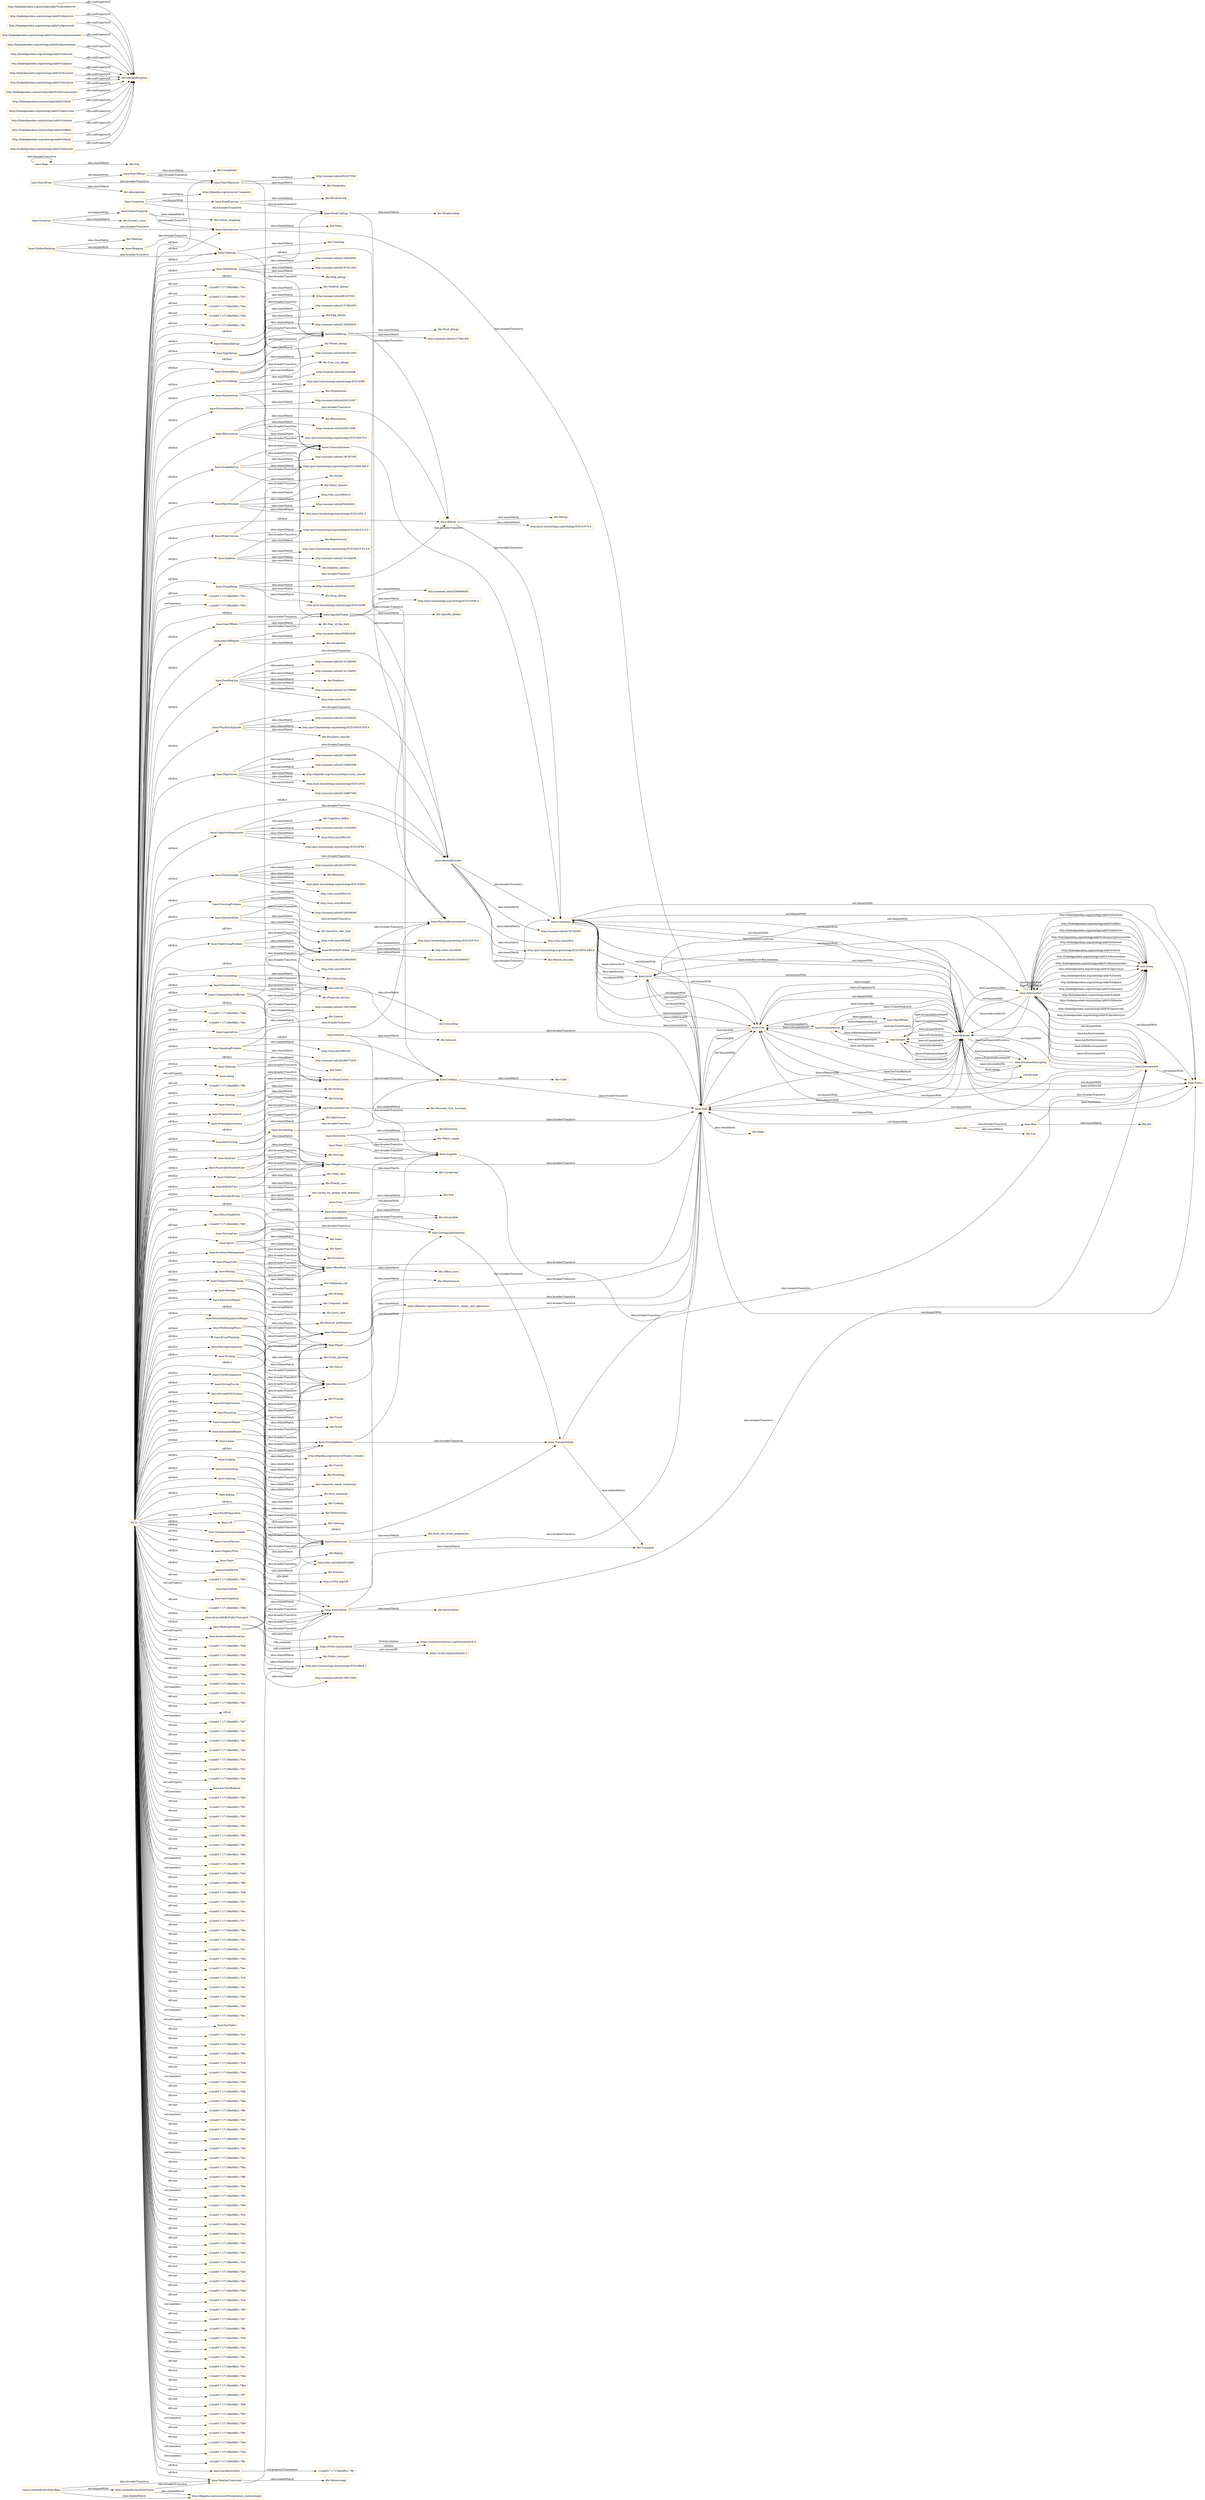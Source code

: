 digraph ar2dtool_diagram { 
rankdir=LR;
size="1501"
node [shape = rectangle, color="orange"]; "base:WalkingProblem" "base:Sports" "base:Mopping" "base:Diabetes" "base:Plumbing" "base:Cleaning" "base:Advice" "base:DrivingCars" "base:EnvironmentalAllergy" "base:InventoryManagement" "base:Hypotension" "base:Cooking" "base:PoorHearing" "base:EventPlanning" "base:CognitiveImpairment" "time:Instant" "base:HouseholdEquipmentRepair" "base:Allergy" "base:SalesService" "base:Rheumatism" "time:DayOfWeek" "base:CraftingClothes" "base:UnevenTerrain" "base:Crafting" "base:Carpeting" "base:TravelCompanion" "base:PersonalService" "base:Mowing" "base:DrivingHeavyVehicles" "time:ProperInterval" "base:Dogs" "base:Lift" "base:TransportationAvailable" "base:Recreation" "base:PerformingMusic" "base:PhysicallyDisabledCare" "base:Cats" "base:PhoneCalls" "base:DrivingTrucks" "base:FearOfDark" "base:PoorEyesight" "base:CommonDisease" "base:DancingCompanion" "base:DrivingTractors" "base:FearOfDogs" "base:MilkAllergy" "base:Groceries" "base:FoodPreparation" "base:DressingProblem" "base:SensitiveSkin" "base:RecordingNotes" "base:Tailoring" "base:Assembling" "base:Level" "base:Limitation" "base:ToiletUsingProblem" "base:SpecificPhobia" "base:Pruning" "base:DrivingWithTrailers" "base:StrokeHistory" "base:WoodCarving" "base:FearOfAnimals" "base:Maintenance" "base:AddressPart" "base:User" "base:Stairs" "base:MobilityProblem" "base:ComputerRepair" "base:Dishwashing" "base:SeafoodAllergy" "base:FoodAllergy" "base:ChildCare" "base:DrivingVans" "base:ClothesWashing" "base:OnlineShopping" "base:Accessibility" "base:ElderlyCare" "base:DrugAllergy" "base:HygieneAssitance" "base:MentallyIllCare" "base:Environment" "base:FoodService" "base:ClimbingStairsDifficulty" "base:Electricity" "base:EggAllergy" "base:Internet" "base:HeartDisease" "time:DurationDescription" "base:Transportation" "base:Status" "base:Counseling" "base:PeopleCare" "base:WeatherConstraint" "base:Writing" "base:FinancialAdvice" "base:Pets" "base:Water" "base:LimitedAccessibilityRain" "base:AutomobileRepair" "base:Games" "base:SickCare" "base:Tools" "base:GlutenAllergy" "base:SlipperyFloor" "base:Request" "base:FearOfCats" "base:MentalDisorder" "base:FearOfHeights" "base:Baking" "base:DrivingLightVehicles" "base:DressingAssistance" "base:OfficeWork" "base:PsychoticEpisode" "base:Hypertension" "base:SpeakingProblem" "base:NutsAllergy" "base:Knitting" "base:LimitedAccessibilitySnow" "base:ElectronicRepair" "base:AccessibleByPublicTransport" "base:Repair" "base:Skill" "base:Supplies" "base:HairCutting" "base:Catering" "base:LegalAdvice" "base:WoodCrafting" "base:ComputerProcessing" "base:PhysicalInconvenience" "base:Depression" "base:Sewing" ; /*classes style*/
	"base:hasAddressPart" -> "-1c2ad017:17138a0dfb2:-7ffc" [ label = "owl:propertyChainAxiom" ];
	"base:MentalDisorder" -> "dbr:Mental_disorder" [ label = "skos:exactMatch" ];
	"base:MentalDisorder" -> "http://snomed.info/id/74732009" [ label = "skos:exactMatch" ];
	"base:MentalDisorder" -> "base:Limitation" [ label = "skos:broaderTransitive" ];
	"base:MentalDisorder" -> "http://who.int/icf#b1" [ label = "skos:relatedMatch" ];
	"base:MentalDisorder" -> "http://purl.bioontology.org/ontology/ICD10/F00-F99.9" [ label = "skos:closeMatch" ];
	"base:Water" -> "dbr:Water_supply" [ label = "skos:exactMatch" ];
	"base:Water" -> "base:Supplies" [ label = "skos:broaderTransitive" ];
	"base:EggAllergy" -> "dbr:Egg_allergy" [ label = "skos:exactMatch" ];
	"base:EggAllergy" -> "http://snomed.info/id/138050005" [ label = "skos:relatedMatch" ];
	"base:EggAllergy" -> "http://snomed.info/id/157802003" [ label = "skos:exactMatch" ];
	"base:EggAllergy" -> "base:FoodAllergy" [ label = "skos:broaderTransitive" ];
	"http://linkedgeodata.org/ontology/addr%3Asubdistrict" -> "owl:topDataProperty" [ label = "rdfs:subPropertyOf" ];
	"http://linkedgeodata.org/ontology/addr%3Adistrict" -> "owl:topDataProperty" [ label = "rdfs:subPropertyOf" ];
	"http://linkedgeodata.org/ontology/addr%3Apostcode" -> "owl:topDataProperty" [ label = "rdfs:subPropertyOf" ];
	"base:UnevenTerrain" -> "base:Accessibility" [ label = "skos:broaderTransitive" ];
	"base:CognitiveImpairment" -> "http://who.int/icf#b164" [ label = "skos:relatedMatch" ];
	"base:CognitiveImpairment" -> "base:MentalDisorder" [ label = "skos:broaderTransitive" ];
	"base:CognitiveImpairment" -> "http://purl.bioontology.org/ontology/ICD10/F06.7" [ label = "skos:relatedMatch" ];
	"base:CognitiveImpairment" -> "dbr:Cognitive_deficit" [ label = "skos:exactMatch" ];
	"base:CognitiveImpairment" -> "http://snomed.info/id/110352000" [ label = "skos:relatedMatch" ];
	"base:ToiletUsingProblem" -> "http://who.int/icf#d530" [ label = "skos:relatedMatch" ];
	"base:ToiletUsingProblem" -> "http://snomed.info/id/129045003" [ label = "skos:relatedMatch" ];
	"base:ToiletUsingProblem" -> "base:MobilityProblem" [ label = "skos:broaderTransitive" ];
	"base:SpecificPhobia" -> "http://purl.bioontology.org/ontology/ICD10/F40.2" [ label = "skos:exactMatch" ];
	"base:SpecificPhobia" -> "base:MentalDisorder" [ label = "skos:broaderTransitive" ];
	"base:SpecificPhobia" -> "dbr:Specific_phobia" [ label = "skos:exactMatch" ];
	"base:SpecificPhobia" -> "http://snomed.info/id/386808001" [ label = "skos:relatedMatch" ];
	"base:Electricity" -> "dbr:Electricity" [ label = "skos:relatedMatch" ];
	"base:Electricity" -> "base:Supplies" [ label = "skos:broaderTransitive" ];
	"base:HouseholdEquipmentRepair" -> "base:Repair" [ label = "skos:broaderTransitive" ];
	"base:Sports" -> "dbr:Sport" [ label = "skos:relatedMatch" ];
	"base:Sports" -> "dbt:Game" [ label = "skos:relatedMatch" ];
	"base:Sports" -> "base:Recreation" [ label = "skos:broaderTransitive" ];
	"base:OnlineShopping" -> "dbr:Online_shopping" [ label = "skos:relatedMatch" ];
	"base:OnlineShopping" -> "base:SalesService" [ label = "skos:broaderTransitive" ];
	"base:DrivingHeavyVehicles" -> "base:Transportation" [ label = "skos:broaderTransitive" ];
	"base:DrivingHeavyVehicles" -> "base:DrivingLightVehicles" [ label = "owl:disjointWith" ];
	"base:EventPlanning" -> "dbr:Event_planning" [ label = "skos:closeMatch" ];
	"base:EventPlanning" -> "base:Recreation" [ label = "skos:broaderTransitive" ];
	"base:CraftingClothes" -> "base:Crafting" [ label = "skos:broaderTransitive" ];
	"base:DrivingTractors" -> "dbr:Tractor" [ label = "skos:relatedMatch" ];
	"base:DrivingTractors" -> "base:DrivingHeavyVehicles" [ label = "skos:broaderTransitive" ];
	"http://linkedgeodata.org/ontology/addr%3Aconscriptionnumber" -> "owl:topDataProperty" [ label = "rdfs:subPropertyOf" ];
	"base:ElderlyCare" -> "dbr:Elderly_care" [ label = "skos:exactMatch" ];
	"base:ElderlyCare" -> "base:PeopleCare" [ label = "skos:broaderTransitive" ];
	"base:hasSubPart" -> "https://w3id.org/timebank" [ label = "rdfs:comment" ];
	"base:Games" -> "base:Recreation" [ label = "skos:broaderTransitive" ];
	"base:Diabetes" -> "http://purl.bioontology.org/ontology/ICD10/E10-E14.9" [ label = "skos:exactMatch" ];
	"base:Diabetes" -> "http://snomed.info/id/191044006" [ label = "skos:exactMatch" ];
	"base:Diabetes" -> "base:CommonDisease" [ label = "skos:broaderTransitive" ];
	"base:Diabetes" -> "dbr:Diabetes_mellitus" [ label = "skos:exactMatch" ];
	"base:TravelCompanion" -> "dbr:Travel" [ label = "skos:relatedMatch" ];
	"base:TravelCompanion" -> "base:Recreation" [ label = "skos:broaderTransitive" ];
	"base:DressingAssistance" -> "base:PersonalService" [ label = "skos:broaderTransitive" ];
	"base:CommonDisease" -> "base:Limitation" [ label = "skos:broaderTransitive" ];
	"base:Pruning" -> "dbr:Pruning" [ label = "skos:exactMatch" ];
	"base:Pruning" -> "base:Maintenance" [ label = "skos:broaderTransitive" ];
	"base:DrivingVans" -> "dbr:Automobile" [ label = "skos:relatedMatch" ];
	"base:DrivingVans" -> "base:DrivingLightVehicles" [ label = "skos:broaderTransitive" ];
	"base:DrivingWithTrailers" -> "http://dbpedia.org/resource/Trailer_(vehicle)" [ label = "skos:relatedMatch" ];
	"base:DrivingWithTrailers" -> "base:DrivingHeavyVehicles" [ label = "skos:broaderTransitive" ];
	"base:SeafoodAllergy" -> "http://snomed.info/id/91937001" [ label = "skos:exactMatch" ];
	"base:SeafoodAllergy" -> "dbr:Seafood_allergy" [ label = "skos:exactMatch" ];
	"base:SeafoodAllergy" -> "base:FoodAllergy" [ label = "skos:broaderTransitive" ];
	"base:Internet" -> "dbr:Internet" [ label = "skos:exactMatch" ];
	"base:Internet" -> "base:Supplies" [ label = "skos:broaderTransitive" ];
	"base:Tailoring" -> "dbr:Tailor" [ label = "skos:relatedMatch" ];
	"base:Tailoring" -> "base:CraftingClothes" [ label = "skos:broaderTransitive" ];
	"http://linkedgeodata.org/ontology/addr%3Ahousename" -> "owl:topDataProperty" [ label = "rdfs:subPropertyOf" ];
	"base:ComputerProcessing" -> "dbr:Computer_skills" [ label = "skos:exactMatch" ];
	"base:ComputerProcessing" -> "base:OfficeWork" [ label = "skos:broaderTransitive" ];
	"base:Rheumatism" -> "dbr:Rheumatism" [ label = "skos:exactMatch" ];
	"base:Rheumatism" -> "base:CommonDisease" [ label = "skos:broaderTransitive" ];
	"base:Rheumatism" -> "http://snomed.info/id/29913006" [ label = "skos:exactMatch" ];
	"base:Rheumatism" -> "http://purl.bioontology.org/ontology/ICD10/M79.0" [ label = "skos:relatedMatch" ];
	"base:DancingCompanion" -> "dbr:Dance" [ label = "skos:relatedMatch" ];
	"base:DancingCompanion" -> "base:Recreation" [ label = "skos:broaderTransitive" ];
	"http://linkedgeodata.org/ontology/addr%3Astreet" -> "owl:topDataProperty" [ label = "rdfs:subPropertyOf" ];
	"base:Cats" -> "dbr:Cat" [ label = "skos:exactMatch" ];
	"base:Cats" -> "base:Pets" [ label = "skos:broaderTransitive" ];
	"base:Cleaning" -> "dbc:Cleaning" [ label = "skos:exactMatch" ];
	"base:Cleaning" -> "base:Maintenance" [ label = "skos:broaderTransitive" ];
	"base:Pets" -> "dbr:Pet" [ label = "skos:exactMatch" ];
	"base:Pets" -> "base:Environment" [ label = "skos:broaderTransitive" ];
	"base:AddressPart" -> "base:Level" [ label = "owl:disjointWith" ];
	"base:AddressPart" -> "base:Request" [ label = "owl:disjointWith" ];
	"base:AddressPart" -> "base:Limitation" [ label = "owl:disjointWith" ];
	"base:AddressPart" -> "base:Environment" [ label = "owl:disjointWith" ];
	"base:AddressPart" -> "base:Status" [ label = "owl:disjointWith" ];
	"base:AddressPart" -> "base:Skill" [ label = "owl:disjointWith" ];
	"base:Carpeting" -> "http://dbpedia.org/resource/:Carpentry" [ label = "skos:exactMatch" ];
	"base:Carpeting" -> "base:WoodCrafting" [ label = "skos:broaderTransitive" ];
	"base:Carpeting" -> "base:WoodCarving" [ label = "owl:disjointWith" ];
	"base:Hypertension" -> "http://purl.bioontology.org/ontology/ICD10/I10-I15.9" [ label = "skos:relatedMatch" ];
	"base:Hypertension" -> "dbr:Hypertension" [ label = "skos:exactMatch" ];
	"base:Hypertension" -> "base:CommonDisease" [ label = "skos:broaderTransitive" ];
	"base:ClothesWashing" -> "dbr:Washing" [ label = "skos:closeMatch" ];
	"base:ClothesWashing" -> "base:Cleaning" [ label = "skos:broaderTransitive" ];
	"base:ClothesWashing" -> "base:Mopping" [ label = "owl:disjointWith" ];
	"base:PhoneCalls" -> "dbr:Telephone_call" [ label = "skos:relatedMatch" ];
	"base:PhoneCalls" -> "base:OfficeWork" [ label = "skos:broaderTransitive" ];
	"base:Accessibility" -> "dbr:Accessibility" [ label = "skos:exactMatch" ];
	"base:Accessibility" -> "base:Environment" [ label = "skos:broaderTransitive" ];
	"base:Accessibility" -> "base:Supplies" [ label = "owl:disjointWith" ];
	"base:Transportation" -> "dbr:Transport" [ label = "skos:relatedMatch" ];
	"base:Transportation" -> "base:Skill" [ label = "skos:broaderTransitive" ];
	"base:Advice" -> "dbc:Consulting" [ label = "skos:closeMatch" ];
	"base:Advice" -> "base:Skill" [ label = "skos:broaderTransitive" ];
	"base:Request" -> "base:User" [ label = "owl:disjointWith" ];
	"base:Request" -> "base:Status" [ label = "owl:disjointWith" ];
	"base:Request" -> "base:Skill" [ label = "owl:disjointWith" ];
	"base:SickCare" -> "dbr:Nursing" [ label = "skos:closeMatch" ];
	"base:SickCare" -> "base:PeopleCare" [ label = "skos:broaderTransitive" ];
	"base:FearOfDark" -> "dbr:Fear_of_the_dark" [ label = "skos:exactMatch" ];
	"base:FearOfDark" -> "base:SpecificPhobia" [ label = "skos:broaderTransitive" ];
	"base:FinancialAdvice" -> "dbr:Financial_adviser" [ label = "skos:relatedMatch" ];
	"base:FinancialAdvice" -> "base:Advice" [ label = "skos:broaderTransitive" ];
	"base:FearOfCats" -> "dbr:Ailurophobia" [ label = "skos:exactMatch" ];
	"base:FearOfCats" -> "base:FearOfAnimals" [ label = "skos:broaderTransitive" ];
	"base:FearOfCats" -> "base:FearOfDogs" [ label = "owl:disjointWith" ];
	"http://linkedgeodata.org/ontology/addr%3Aplace" -> "owl:topDataProperty" [ label = "rdfs:subPropertyOf" ];
	"base:ClimbingStairsDifficulty" -> "http://who.int/icf#d450-d469" [ label = "skos:relatedMatch" ];
	"base:ClimbingStairsDifficulty" -> "http://snomed.info/id/129016000" [ label = "skos:relatedMatch" ];
	"base:ClimbingStairsDifficulty" -> "base:MobilityProblem" [ label = "skos:broaderTransitive" ];
	"base:PhysicalInconvenience" -> "base:Limitation" [ label = "skos:broaderTransitive" ];
	"base:FearOfHeights" -> "http://snomed.info/id/58963008" [ label = "skos:exactMatch" ];
	"base:FearOfHeights" -> "dbr:Acrophobia" [ label = "skos:exactMatch" ];
	"base:FearOfHeights" -> "base:SpecificPhobia" [ label = "skos:broaderTransitive" ];
	"base:PeopleCare" -> "dbc:Caregiving" [ label = "skos:exactMatch" ];
	"base:PeopleCare" -> "base:Skill" [ label = "skos:broaderTransitive" ];
	"base:GlutenAllergy" -> "http://snomed.info/id/441831003" [ label = "skos:relatedMatch" ];
	"base:GlutenAllergy" -> "dbr:Wheat_allergy" [ label = "skos:closeMatch" ];
	"base:GlutenAllergy" -> "base:FoodAllergy" [ label = "skos:broaderTransitive" ];
	"base:FoodService" -> "dbc:Food_and_drink_preparation" [ label = "skos:exactMatch" ];
	"base:FoodService" -> "base:Skill" [ label = "skos:broaderTransitive" ];
	"base:MilkAllergy" -> "http://snomed.info/id/138049005" [ label = "skos:relatedMatch" ];
	"base:MilkAllergy" -> "http://snomed.info/id/197021003" [ label = "skos:closeMatch" ];
	"base:MilkAllergy" -> "base:FoodAllergy" [ label = "skos:broaderTransitive" ];
	"base:MilkAllergy" -> "dbr:Milk_allergy" [ label = "skos:exactMatch" ];
	"base:InventoryManagement" -> "dbr:Inventory" [ label = "skos:relatedMatch" ];
	"base:InventoryManagement" -> "base:OfficeWork" [ label = "skos:broaderTransitive" ];
	"base:ElectronicRepair" -> "base:Repair" [ label = "skos:broaderTransitive" ];
	"base:PerformingMusic" -> "dbr:Musical_performance" [ label = "skos:closeMatch" ];
	"base:PerformingMusic" -> "base:Recreation" [ label = "skos:broaderTransitive" ];
	"base:Environment" -> "base:Request" [ label = "owl:disjointWith" ];
	"base:Environment" -> "base:Limitation" [ label = "owl:disjointWith" ];
	"base:Environment" -> "base:Status" [ label = "owl:disjointWith" ];
	"base:Environment" -> "base:Skill" [ label = "owl:disjointWith" ];
	"base:Environment" -> "base:User" [ label = "owl:disjointWith" ];
	"base:Environment" -> "base:Level" [ label = "owl:disjointWith" ];
	"http://linkedgeodata.org/ontology/addr%3Acountry" -> "owl:topDataProperty" [ label = "rdfs:subPropertyOf" ];
	"base:WoodCrafting" -> "dbr:Woodworking" [ label = "skos:exactMatch" ];
	"base:WoodCrafting" -> "base:Crafting" [ label = "skos:broaderTransitive" ];
	"https://w3id.org/timebank" -> "https://w3id.org/timebank/0.2" [ label = "owl:versionIRI" ];
	"https://w3id.org/timebank" -> "https://creativecommons.org/licenses/by/4.0/" [ label = "dcterms:license" ];
	"https://w3id.org/timebank" -> "https://creativecommons.org/licenses/by/4.0/" [ label = ":license" ];
	"base:DrivingTrucks" -> "dbr:Truck" [ label = "skos:relatedMatch" ];
	"base:DrivingTrucks" -> "base:DrivingHeavyVehicles" [ label = "skos:broaderTransitive" ];
	"base:LimitedAccessibilityRain" -> "http://dbpedia.org/resource/Precipitation_(meteorology)" [ label = "skos:relatedMatch" ];
	"base:LimitedAccessibilityRain" -> "base:WeatherConstraint" [ label = "skos:broaderTransitive" ];
	"base:LimitedAccessibilityRain" -> "base:LimitedAccessibilitySnow" [ label = "owl:disjointWith" ];
	"base:Plumbing" -> "dbr:Plumbing" [ label = "skos:relatedMatch" ];
	"base:Plumbing" -> "base:Repair" [ label = "skos:broaderTransitive" ];
	"base:Mopping" -> "base:Cleaning" [ label = "skos:broaderTransitive" ];
	"http://linkedgeodata.org/ontology/addr%3Asuburb" -> "owl:topDataProperty" [ label = "rdfs:subPropertyOf" ];
	"base:WoodCarving" -> "dbc:Woodcarving" [ label = "skos:exactMatch" ];
	"base:WoodCarving" -> "base:WoodCrafting" [ label = "skos:broaderTransitive" ];
	"base:SalesService" -> "dbr:Sales" [ label = "skos:relatedMatch" ];
	"base:SalesService" -> "base:Skill" [ label = "skos:broaderTransitive" ];
	"base:Catering" -> "dbr:Catering" [ label = "skos:exactMatch" ];
	"base:Catering" -> "base:FoodService" [ label = "skos:broaderTransitive" ];
	"base:SensitiveSkin" -> "http://who.int/icf#b840" [ label = "skos:relatedMatch" ];
	"base:SensitiveSkin" -> "dbr:Sensitive_skin_type" [ label = "skos:exactMatch" ];
	"base:SensitiveSkin" -> "base:PhysicalInconvenience" [ label = "skos:broaderTransitive" ];
	"base:ChildCare" -> "dbr:Child_care" [ label = "skos:exactMatch" ];
	"base:ChildCare" -> "base:PeopleCare" [ label = "skos:broaderTransitive" ];
	"base:WeatherConstraint" -> "dbr:Meteorology" [ label = "skos:relatedMatch" ];
	"base:WeatherConstraint" -> "base:Accessibility" [ label = "skos:broaderTransitive" ];
	"base:Mowing" -> "base:Maintenance" [ label = "skos:broaderTransitive" ];
	"base:Mowing" -> "dbc:Lawn_care" [ label = "skos:broadMatch" ];
	"base:DrugAllergy" -> "http://snomed.info/id/93431001" [ label = "skos:exactMatch" ];
	"base:DrugAllergy" -> "base:Allergy" [ label = "skos:broaderTransitive" ];
	"base:DrugAllergy" -> "dbr:Drug_allergy" [ label = "skos:exactMatch" ];
	"base:DrugAllergy" -> "http://purl.bioontology.org/ontology/ICD10/Z88" [ label = "skos:relatedMatch" ];
	"base:Status" -> "base:User" [ label = "owl:disjointWith" ];
	"base:RecordingNotes" -> "base:OfficeWork" [ label = "skos:broaderTransitive" ];
	"base:OfficeWork" -> "dbc:Office_work" [ label = "skos:closeMatch" ];
	"base:OfficeWork" -> "base:Skill" [ label = "skos:broaderTransitive" ];
	"base:Assembling" -> "base:Crafting" [ label = "skos:broaderTransitive" ];
	"http://linkedgeodata.org/ontology/addr%3Ahousenumber" -> "owl:topDataProperty" [ label = "rdfs:subPropertyOf" ];
	"base:WalkingProblem" -> "http://purl.bioontology.org/ontology/ICD10/R26.2" [ label = "skos:relatedMatch" ];
	"base:WalkingProblem" -> "base:MobilityProblem" [ label = "skos:broaderTransitive" ];
	"base:WalkingProblem" -> "http://snomed.info/id/156615004" [ label = "skos:exactMatch" ];
	"base:WalkingProblem" -> "http://who.int/icf#d450-d469" [ label = "skos:relatedMatch" ];
	"base:Tools" -> "dbr:Tool" [ label = "skos:relatedMatch" ];
	"base:Tools" -> "base:Supplies" [ label = "skos:broaderTransitive" ];
	"base:DrivingCars" -> "dbr:Automobile" [ label = "skos:relatedMatch" ];
	"base:DrivingCars" -> "base:DrivingLightVehicles" [ label = "skos:broaderTransitive" ];
	"base:DrivingCars" -> "base:DrivingVans" [ label = "owl:disjointWith" ];
	"base:Hypotension" -> "http://purl.bioontology.org/ontology/ICD10/I95" [ label = "skos:exactMatch" ];
	"base:Hypotension" -> "dbr:Hypotension" [ label = "skos:exactMatch" ];
	"base:Hypotension" -> "base:CommonDisease" [ label = "skos:broaderTransitive" ];
	"base:HeartDisease" -> "dbr:Heart_disease" [ label = "skos:exactMatch" ];
	"base:HeartDisease" -> "http://who.int/icf#b410" [ label = "skos:relatedMatch" ];
	"base:HeartDisease" -> "base:CommonDisease" [ label = "skos:broaderTransitive" ];
	"base:HeartDisease" -> "http://snomed.info/id/56265001" [ label = "skos:exactMatch" ];
	"base:HeartDisease" -> "http://purl.bioontology.org/ontology/ICD10/I51.9" [ label = "skos:relatedMatch" ];
	"base:Dishwashing" -> "dbr:Dishwashing" [ label = "skos:exactMatch" ];
	"base:Dishwashing" -> "base:FoodService" [ label = "skos:broaderTransitive" ];
	"base:MobilityProblem" -> "http://who.int/icf#d4" [ label = "skos:relatedMatch" ];
	"base:MobilityProblem" -> "http://snomed.info/id/102490005" [ label = "skos:relatedMatch" ];
	"base:MobilityProblem" -> "http://purl.bioontology.org/ontology/ICD10/Z74.0" [ label = "skos:relatedMatch" ];
	"base:MobilityProblem" -> "base:PhysicalInconvenience" [ label = "skos:broaderTransitive" ];
	"base:Level" -> "base:User" [ label = "owl:disjointWith" ];
	"base:Level" -> "base:Status" [ label = "owl:disjointWith" ];
	"base:Level" -> "base:Skill" [ label = "owl:disjointWith" ];
	"base:Level" -> "base:Request" [ label = "owl:disjointWith" ];
	"base:Level" -> "base:Limitation" [ label = "owl:disjointWith" ];
	"base:FearOfAnimals" -> "http://snomed.info/id/54307006" [ label = "skos:exactMatch" ];
	"base:FearOfAnimals" -> "dbr:Zoophobia" [ label = "skos:exactMatch" ];
	"base:FearOfAnimals" -> "base:SpecificPhobia" [ label = "skos:broaderTransitive" ];
	"base:PoorEyesight" -> "http://snomed.info/id/105597003" [ label = "skos:relatedMatch" ];
	"base:PoorEyesight" -> "dbr:Blindness" [ label = "skos:relatedMatch" ];
	"base:PoorEyesight" -> "base:PhysicalInconvenience" [ label = "skos:broaderTransitive" ];
	"base:PoorEyesight" -> "http://purl.bioontology.org/ontology/ICD10/H54" [ label = "skos:relatedMatch" ];
	"base:PoorEyesight" -> "http://who.int/icf#b2102" [ label = "skos:relatedMatch" ];
	"base:isSubPartOf" -> "https://w3id.org/timebank" [ label = "rdfs:comment" ];
	"http://linkedgeodata.org/ontology/addr%3Afull" -> "owl:topDataProperty" [ label = "rdfs:subPropertyOf" ];
	"base:AccessibleByPublicTransport" -> "dbr:Public_transport" [ label = "skos:relatedMatch" ];
	"base:AccessibleByPublicTransport" -> "base:Accessibility" [ label = "skos:broaderTransitive" ];
	"http://linkedgeodata.org/ontology/addr%3Aprovince" -> "owl:topDataProperty" [ label = "rdfs:subPropertyOf" ];
	"base:PoorHearing" -> "http://snomed.info/id/141259005" [ label = "skos:narrowMatch" ];
	"base:PoorHearing" -> "http://who.int/icf#b230" [ label = "skos:relatedMatch" ];
	"base:PoorHearing" -> "base:PhysicalInconvenience" [ label = "skos:broaderTransitive" ];
	"base:PoorHearing" -> "http://snomed.info/id/141260000" [ label = "skos:narrowMatch" ];
	"base:PoorHearing" -> "http://snomed.info/id/141258002" [ label = "skos:narrowMatch" ];
	"base:PoorHearing" -> "dbr:Deafness" [ label = "skos:relatedMatch" ];
	"base:ComputerRepair" -> "dbr:Computer_repair_technician" [ label = "skos:relatedMatch" ];
	"base:ComputerRepair" -> "base:Repair" [ label = "skos:broaderTransitive" ];
	"base:LimitedAccessibilitySnow" -> "http://dbpedia.org/resource/Precipitation_(meteorology)" [ label = "skos:relatedMatch" ];
	"base:LimitedAccessibilitySnow" -> "base:WeatherConstraint" [ label = "skos:broaderTransitive" ];
	"base:TransportationAvailable" -> "dbr:Transport" [ label = "skos:relatedMatch" ];
	"base:TransportationAvailable" -> "base:Accessibility" [ label = "skos:broaderTransitive" ];
	"base:EnvironmentalAllergy" -> "http://snomed.info/id/426232007" [ label = "skos:exactMatch" ];
	"base:EnvironmentalAllergy" -> "base:Allergy" [ label = "skos:broaderTransitive" ];
	"base:Cooking" -> "dbr:Cooking" [ label = "skos:exactMatch" ];
	"base:Cooking" -> "base:FoodService" [ label = "skos:broaderTransitive" ];
	"base:PsychoticEpisode" -> "base:MentalDisorder" [ label = "skos:broaderTransitive" ];
	"base:PsychoticEpisode" -> "http://purl.bioontology.org/ontology/ICD10/F20-F29.9" [ label = "skos:relatedMatch" ];
	"base:PsychoticEpisode" -> "dbr:Psychotic_episode" [ label = "skos:exactMatch" ];
	"base:PsychoticEpisode" -> "http://snomed.info/id/231436002" [ label = "skos:closeMatch" ];
	"base:LegalAdvice" -> "dbr:Lawyer" [ label = "skos:relatedMatch" ];
	"base:LegalAdvice" -> "base:Advice" [ label = "skos:broaderTransitive" ];
	"base:Allergy" -> "http://purl.bioontology.org/ontology/ICD10/T78.4" [ label = "skos:relatedMatch" ];
	"base:Allergy" -> "dbr:Allergy" [ label = "skos:exactMatch" ];
	"base:Allergy" -> "base:Limitation" [ label = "skos:broaderTransitive" ];
	"base:AutomobileRepair" -> "dbr:Auto_mechanic" [ label = "skos:relatedMatch" ];
	"base:AutomobileRepair" -> "base:Repair" [ label = "skos:broaderTransitive" ];
	"base:NutsAllergy" -> "dbr:Tree_nut_allergy" [ label = "skos:narrowMatch" ];
	"base:NutsAllergy" -> "http://snomed.info/id/91934008" [ label = "skos:exactMatch" ];
	"base:NutsAllergy" -> "base:FoodAllergy" [ label = "skos:broaderTransitive" ];
	"base:PersonalService" -> "dbr:Personal_Care_Assistant" [ label = "skos:relatedMatch" ];
	"base:PersonalService" -> "base:Skill" [ label = "skos:broaderTransitive" ];
	"base:Knitting" -> "dbr:Knitting" [ label = "skos:exactMatch" ];
	"base:Knitting" -> "base:CraftingClothes" [ label = "skos:broaderTransitive" ];
	"base:Dogs" -> "dbr:Dog" [ label = "skos:exactMatch" ];
	"base:Dogs" -> "base:Dogs" [ label = "skos:broaderTransitive" ];
	"base:FoodAllergy" -> "http://snomed.info/id/157801005" [ label = "skos:exactMatch" ];
	"base:FoodAllergy" -> "dbr:Food_allergy" [ label = "skos:exactMatch" ];
	"base:FoodAllergy" -> "base:Allergy" [ label = "skos:broaderTransitive" ];
	"base:Groceries" -> "dbr:Grocery_store" [ label = "skos:relatedMatch" ];
	"base:Groceries" -> "base:SalesService" [ label = "skos:broaderTransitive" ];
	"base:Groceries" -> "base:OnlineShopping" [ label = "owl:disjointWith" ];
	"base:HairCutting" -> "dbr:Hairdresser" [ label = "skos:relatedMatch" ];
	"base:HairCutting" -> "base:PersonalService" [ label = "skos:broaderTransitive" ];
	"http://linkedgeodata.org/ontology/addr%3Astate" -> "owl:topDataProperty" [ label = "rdfs:subPropertyOf" ];
	"base:Supplies" -> "base:Environment" [ label = "skos:broaderTransitive" ];
	"base:SlipperyFloor" -> "base:Accessibility" [ label = "skos:broaderTransitive" ];
	"base:DressingProblem" -> "http://who.int/icf#d5400" [ label = "skos:relatedMatch" ];
	"base:DressingProblem" -> "http://snomed.info/id/129039006" [ label = "skos:relatedMatch" ];
	"base:DressingProblem" -> "base:MobilityProblem" [ label = "skos:broaderTransitive" ];
	"http://linkedgeodata.org/ontology/addr%3Aflats" -> "owl:topDataProperty" [ label = "rdfs:subPropertyOf" ];
	"base:Limitation" -> "base:User" [ label = "owl:disjointWith" ];
	"base:Limitation" -> "base:Status" [ label = "owl:disjointWith" ];
	"base:Limitation" -> "base:Skill" [ label = "owl:disjointWith" ];
	"base:Limitation" -> "base:Request" [ label = "owl:disjointWith" ];
	"base:Recreation" -> "base:Skill" [ label = "skos:broaderTransitive" ];
	"base:Writing" -> "dbc:Writing" [ label = "skos:exactMatch" ];
	"base:Writing" -> "base:OfficeWork" [ label = "skos:broaderTransitive" ];
	"base:FoodPreparation" -> "base:FoodService" [ label = "skos:broaderTransitive" ];
	"base:StrokeHistory" -> "base:CommonDisease" [ label = "skos:broaderTransitive" ];
	"base:StrokeHistory" -> "http://purl.bioontology.org/ontology/ICD10/I60-I69.9" [ label = "skos:relatedMatch" ];
	"base:StrokeHistory" -> "dbr:Stroke" [ label = "skos:relatedMatch" ];
	"base:StrokeHistory" -> "http://snomed.info/id/138787005" [ label = "skos:exactMatch" ];
	"base:DrivingLightVehicles" -> "base:Transportation" [ label = "skos:broaderTransitive" ];
	"base:FearOfDogs" -> "dbr:Cynophobia" [ label = "skos:exactMatch" ];
	"base:FearOfDogs" -> "base:FearOfAnimals" [ label = "skos:broaderTransitive" ];
	"base:Lift" -> "https://w3id.org/Lift" [ label = "rdfs:label" ];
	"base:Lift" -> "dbr:Elevator" [ label = "skos:exactMatch" ];
	"base:Lift" -> "base:Accessibility" [ label = "skos:broaderTransitive" ];
	"http://linkedgeodata.org/ontology/addr%3Acity" -> "owl:topDataProperty" [ label = "rdfs:subPropertyOf" ];
	"base:HygieneAssitance" -> "base:PersonalService" [ label = "skos:broaderTransitive" ];
	"base:SpeakingProblem" -> "http://who.int/icf#d330" [ label = "skos:relatedMatch" ];
	"base:SpeakingProblem" -> "http://snomed.info/id/286372005" [ label = "skos:exactMatch" ];
	"base:SpeakingProblem" -> "base:PhysicalInconvenience" [ label = "skos:broaderTransitive" ];
	"base:Baking" -> "dbr:Baking" [ label = "skos:exactMatch" ];
	"base:Baking" -> "base:FoodService" [ label = "skos:broaderTransitive" ];
	"NULL" -> "base:hasAccreditedDuration" [ label = "owl:onProperty" ];
	"NULL" -> "-1c2ad017:17138a0dfb2:-7fd9" [ label = "rdf:rest" ];
	"NULL" -> "base:MentallyIllCare" [ label = "rdf:first" ];
	"NULL" -> "-1c2ad017:17138a0dfb2:-7fb8" [ label = "rdf:rest" ];
	"NULL" -> "-1c2ad017:17138a0dfb2:-7faa" [ label = "owl:members" ];
	"NULL" -> "-1c2ad017:17138a0dfb2:-7feb" [ label = "rdf:rest" ];
	"NULL" -> "-1c2ad017:17138a0dfb2:-7fca" [ label = "rdf:rest" ];
	"NULL" -> "base:FearOfHeights" [ label = "rdf:first" ];
	"NULL" -> "-1c2ad017:17138a0dfb2:-7fc2" [ label = "owl:members" ];
	"NULL" -> "base:DressingAssistance" [ label = "rdf:first" ];
	"NULL" -> "-1c2ad017:17138a0dfb2:-7fe3" [ label = "rdf:rest" ];
	"NULL" -> "base:RecordingNotes" [ label = "rdf:first" ];
	"NULL" -> "base:AutomobileRepair" [ label = "rdf:first" ];
	"NULL" -> "rdf:nil" [ label = "rdf:rest" ];
	"NULL" -> "base:PersonalService" [ label = "rdf:first" ];
	"NULL" -> "base:HygieneAssitance" [ label = "rdf:first" ];
	"NULL" -> "-1c2ad017:17138a0dfb2:-7fd7" [ label = "owl:members" ];
	"NULL" -> "-1c2ad017:17138a0dfb2:-7fa1" [ label = "rdf:rest" ];
	"NULL" -> "base:SeafoodAllergy" [ label = "rdf:first" ];
	"NULL" -> "-1c2ad017:17138a0dfb2:-7fef" [ label = "rdf:rest" ];
	"NULL" -> "base:Pruning" [ label = "rdf:first" ];
	"NULL" -> "-1c2ad017:17138a0dfb2:-7fce" [ label = "rdf:rest" ];
	"NULL" -> "-1c2ad017:17138a0dfb2:-7fcb" [ label = "owl:members" ];
	"NULL" -> "-1c2ad017:17138a0dfb2:-7fe7" [ label = "rdf:rest" ];
	"NULL" -> "-1c2ad017:17138a0dfb2:-7fc6" [ label = "rdf:rest" ];
	"NULL" -> "base:SalesService" [ label = "rdf:first" ];
	"NULL" -> "base:hasTimeBalance" [ label = "owl:onProperty" ];
	"NULL" -> "base:StrokeHistory" [ label = "rdf:first" ];
	"NULL" -> "base:OfficeWork" [ label = "rdf:first" ];
	"NULL" -> "base:Assembling" [ label = "rdf:first" ];
	"NULL" -> "base:isSubPartOf" [ label = "rdf:first" ];
	"NULL" -> "-1c2ad017:17138a0dfb2:-7fd2" [ label = "owl:members" ];
	"NULL" -> "base:Sewing" [ label = "rdf:first" ];
	"NULL" -> "-1c2ad017:17138a0dfb2:-7ff1" [ label = "rdf:rest" ];
	"NULL" -> "-1c2ad017:17138a0dfb2:-7fd0" [ label = "rdf:rest" ];
	"NULL" -> "base:NutsAllergy" [ label = "rdf:first" ];
	"NULL" -> "base:DrugAllergy" [ label = "rdf:first" ];
	"NULL" -> "base:FoodAllergy" [ label = "rdf:first" ];
	"NULL" -> "base:DrivingTrucks" [ label = "rdf:first" ];
	"NULL" -> "base:Recreation" [ label = "rdf:first" ];
	"NULL" -> "-1c2ad017:17138a0dfb2:-7fb0" [ label = "owl:members" ];
	"NULL" -> "-1c2ad017:17138a0dfb2:-7fbb" [ label = "rdf:rest" ];
	"NULL" -> "-1c2ad017:17138a0dfb2:-7ff5" [ label = "rdf:rest" ];
	"NULL" -> "base:FoodService" [ label = "rdf:first" ];
	"NULL" -> "-1c2ad017:17138a0dfb2:-7fd4" [ label = "rdf:rest" ];
	"NULL" -> "base:Games" [ label = "rdf:first" ];
	"NULL" -> "base:Lift" [ label = "rdf:first" ];
	"NULL" -> "base:Sports" [ label = "rdf:first" ];
	"NULL" -> "-1c2ad017:17138a0dfb2:-7ff3" [ label = "owl:members" ];
	"NULL" -> "-1c2ad017:17138a0dfb2:-7fa5" [ label = "owl:members" ];
	"NULL" -> "base:AccessibleByPublicTransport" [ label = "rdf:first" ];
	"NULL" -> "base:Cooking" [ label = "rdf:first" ];
	"NULL" -> "base:Transportation" [ label = "rdf:first" ];
	"NULL" -> "-1c2ad017:17138a0dfb2:-7ff9" [ label = "rdf:rest" ];
	"NULL" -> "base:ClimbingStairsDifficulty" [ label = "rdf:first" ];
	"NULL" -> "base:FoodPreparation" [ label = "rdf:first" ];
	"NULL" -> "-1c2ad017:17138a0dfb2:-7fd8" [ label = "rdf:rest" ];
	"NULL" -> "base:SlipperyFloor" [ label = "rdf:first" ];
	"NULL" -> "base:DrivingWithTrailers" [ label = "rdf:first" ];
	"NULL" -> "-1c2ad017:17138a0dfb2:-7fb7" [ label = "rdf:rest" ];
	"NULL" -> "-1c2ad017:17138a0dfb2:-7fea" [ label = "rdf:rest" ];
	"NULL" -> "-1c2ad017:17138a0dfb2:-7fc7" [ label = "owl:members" ];
	"NULL" -> "-1c2ad017:17138a0dfb2:-7f9e" [ label = "rdf:rest" ];
	"NULL" -> "base:Diabetes" [ label = "rdf:first" ];
	"NULL" -> "base:hasAddressPart" [ label = "rdf:first" ];
	"NULL" -> "-1c2ad017:17138a0dfb2:-7fe2" [ label = "rdf:rest" ];
	"NULL" -> "base:Plumbing" [ label = "rdf:first" ];
	"NULL" -> "-1c2ad017:17138a0dfb2:-7fc1" [ label = "rdf:rest" ];
	"NULL" -> "-1c2ad017:17138a0dfb2:-7fa0" [ label = "rdf:rest" ];
	"NULL" -> "-1c2ad017:17138a0dfb2:-7fee" [ label = "rdf:rest" ];
	"NULL" -> "-1c2ad017:17138a0dfb2:-7fcd" [ label = "rdf:rest" ];
	"NULL" -> "-1c2ad017:17138a0dfb2:-7fac" [ label = "rdf:rest" ];
	"NULL" -> "-1c2ad017:17138a0dfb2:-7fe6" [ label = "rdf:rest" ];
	"NULL" -> "-1c2ad017:17138a0dfb2:-7fa9" [ label = "rdf:rest" ];
	"NULL" -> "-1c2ad017:17138a0dfb2:-7fe1" [ label = "owl:members" ];
	"NULL" -> "base:SpecificPhobia" [ label = "rdf:first" ];
	"NULL" -> "base:hasStatus" [ label = "owl:onProperty" ];
	"NULL" -> "base:Knitting" [ label = "rdf:first" ];
	"NULL" -> "-1c2ad017:17138a0dfb2:-7fc5" [ label = "rdf:rest" ];
	"NULL" -> "base:ElderlyCare" [ label = "rdf:first" ];
	"NULL" -> "-1c2ad017:17138a0dfb2:-7fa4" [ label = "rdf:rest" ];
	"NULL" -> "base:Rheumatism" [ label = "rdf:first" ];
	"NULL" -> "-1c2ad017:17138a0dfb2:-7ff0" [ label = "rdf:rest" ];
	"NULL" -> "base:Maintenance" [ label = "rdf:first" ];
	"NULL" -> "-1c2ad017:17138a0dfb2:-7fc9" [ label = "rdf:rest" ];
	"NULL" -> "base:Allergy" [ label = "rdf:first" ];
	"NULL" -> "-1c2ad017:17138a0dfb2:-7fa8" [ label = "rdf:rest" ];
	"NULL" -> "-1c2ad017:17138a0dfb2:-7fe4" [ label = "owl:members" ];
	"NULL" -> "-1c2ad017:17138a0dfb2:-7fdb" [ label = "rdf:rest" ];
	"NULL" -> "base:SpeakingProblem" [ label = "rdf:first" ];
	"NULL" -> "-1c2ad017:17138a0dfb2:-7fba" [ label = "rdf:rest" ];
	"NULL" -> "-1c2ad017:17138a0dfb2:-7ff4" [ label = "rdf:rest" ];
	"NULL" -> "base:DressingProblem" [ label = "rdf:first" ];
	"NULL" -> "-1c2ad017:17138a0dfb2:-7fcf" [ label = "owl:members" ];
	"NULL" -> "-1c2ad017:17138a0dfb2:-7fd3" [ label = "rdf:rest" ];
	"NULL" -> "-1c2ad017:17138a0dfb2:-7fb2" [ label = "rdf:rest" ];
	"NULL" -> "base:PoorEyesight" [ label = "rdf:first" ];
	"NULL" -> "-1c2ad017:17138a0dfb2:-7fdf" [ label = "rdf:rest" ];
	"NULL" -> "base:WeatherConstraint" [ label = "rdf:first" ];
	"NULL" -> "-1c2ad017:17138a0dfb2:-7fa2" [ label = "owl:members" ];
	"NULL" -> "base:EventPlanning" [ label = "rdf:first" ];
	"NULL" -> "base:DrivingTractors" [ label = "rdf:first" ];
	"NULL" -> "base:HeartDisease" [ label = "rdf:first" ];
	"NULL" -> "-1c2ad017:17138a0dfb2:-7fbe" [ label = "rdf:rest" ];
	"NULL" -> "-1c2ad017:17138a0dfb2:-7ff8" [ label = "rdf:rest" ];
	"NULL" -> "base:MobilityProblem" [ label = "rdf:first" ];
	"NULL" -> "base:LegalAdvice" [ label = "rdf:first" ];
	"NULL" -> "base:CognitiveImpairment" [ label = "rdf:first" ];
	"NULL" -> "base:Writing" [ label = "rdf:first" ];
	"NULL" -> "base:FearOfAnimals" [ label = "rdf:first" ];
	"NULL" -> "-1c2ad017:17138a0dfb2:-7fb6" [ label = "rdf:rest" ];
	"NULL" -> "base:TransportationAvailable" [ label = "rdf:first" ];
	"NULL" -> "base:MilkAllergy" [ label = "rdf:first" ];
	"NULL" -> "-1c2ad017:17138a0dfb2:-7f9f" [ label = "owl:members" ];
	"NULL" -> "-1c2ad017:17138a0dfb2:-7f9d" [ label = "rdf:rest" ];
	"NULL" -> "base:ChildCare" [ label = "rdf:first" ];
	"NULL" -> "-1c2ad017:17138a0dfb2:-7fc0" [ label = "rdf:rest" ];
	"NULL" -> "base:ElectronicRepair" [ label = "rdf:first" ];
	"NULL" -> "-1c2ad017:17138a0dfb2:-7fed" [ label = "rdf:rest" ];
	"NULL" -> "base:Depression" [ label = "rdf:first" ];
	"NULL" -> "base:EnvironmentalAllergy" [ label = "rdf:first" ];
	"NULL" -> "-1c2ad017:17138a0dfb2:-7fcc" [ label = "rdf:rest" ];
	"NULL" -> "base:Dishwashing" [ label = "rdf:first" ];
	"NULL" -> "-1c2ad017:17138a0dfb2:-7fab" [ label = "rdf:rest" ];
	"NULL" -> "-1c2ad017:17138a0dfb2:-7fe5" [ label = "rdf:rest" ];
	"NULL" -> "base:PhysicalInconvenience" [ label = "rdf:first" ];
	"NULL" -> "base:PoorHearing" [ label = "rdf:first" ];
	"NULL" -> "base:InventoryManagement" [ label = "rdf:first" ];
	"NULL" -> "-1c2ad017:17138a0dfb2:-7fc4" [ label = "rdf:rest" ];
	"NULL" -> "base:ToiletUsingProblem" [ label = "rdf:first" ];
	"NULL" -> "-1c2ad017:17138a0dfb2:-7fa3" [ label = "rdf:rest" ];
	"NULL" -> "base:Advice" [ label = "rdf:first" ];
	"NULL" -> "base:Stairs" [ label = "rdf:first" ];
	"NULL" -> "-1c2ad017:17138a0dfb2:-7faf" [ label = "rdf:rest" ];
	"NULL" -> "-1c2ad017:17138a0dfb2:-7fe9" [ label = "rdf:rest" ];
	"NULL" -> "-1c2ad017:17138a0dfb2:-7fc8" [ label = "rdf:rest" ];
	"NULL" -> "-1c2ad017:17138a0dfb2:-7fbf" [ label = "owl:members" ];
	"NULL" -> "-1c2ad017:17138a0dfb2:-7fa7" [ label = "rdf:rest" ];
	"NULL" -> "-1c2ad017:17138a0dfb2:-7ffb" [ label = "rdf:rest" ];
	"NULL" -> "base:Hypertension" [ label = "rdf:first" ];
	"NULL" -> "-1c2ad017:17138a0dfb2:-7fe8" [ label = "owl:members" ];
	"NULL" -> "-1c2ad017:17138a0dfb2:-7fda" [ label = "rdf:rest" ];
	"NULL" -> "base:TravelCompanion" [ label = "rdf:first" ];
	"NULL" -> "-1c2ad017:17138a0dfb2:-7fdc" [ label = "owl:members" ];
	"NULL" -> "base:Counseling" [ label = "rdf:first" ];
	"NULL" -> "base:PerformingMusic" [ label = "rdf:first" ];
	"NULL" -> "-1c2ad017:17138a0dfb2:-7fb1" [ label = "rdf:rest" ];
	"NULL" -> "base:PeopleCare" [ label = "rdf:first" ];
	"NULL" -> "base:Hypotension" [ label = "rdf:first" ];
	"NULL" -> "-1c2ad017:17138a0dfb2:-7fde" [ label = "rdf:rest" ];
	"NULL" -> "base:MentalDisorder" [ label = "rdf:first" ];
	"NULL" -> "base:EggAllergy" [ label = "rdf:first" ];
	"NULL" -> "-1c2ad017:17138a0dfb2:-7fbd" [ label = "rdf:rest" ];
	"NULL" -> "-1c2ad017:17138a0dfb2:-7ff7" [ label = "rdf:rest" ];
	"NULL" -> "base:WoodCrafting" [ label = "rdf:first" ];
	"NULL" -> "base:ComputerProcessing" [ label = "rdf:first" ];
	"NULL" -> "-1c2ad017:17138a0dfb2:-7fd6" [ label = "rdf:rest" ];
	"NULL" -> "base:UnevenTerrain" [ label = "rdf:first" ];
	"NULL" -> "base:FearOfDark" [ label = "rdf:first" ];
	"NULL" -> "-1c2ad017:17138a0dfb2:-7fb5" [ label = "rdf:rest" ];
	"NULL" -> "base:Baking" [ label = "rdf:first" ];
	"NULL" -> "-1c2ad017:17138a0dfb2:-7fb9" [ label = "owl:members" ];
	"NULL" -> "-1c2ad017:17138a0dfb2:-7f9c" [ label = "rdf:rest" ];
	"NULL" -> "base:Tailoring" [ label = "rdf:first" ];
	"NULL" -> "base:SensitiveSkin" [ label = "rdf:first" ];
	"NULL" -> "base:SickCare" [ label = "rdf:first" ];
	"NULL" -> "-1c2ad017:17138a0dfb2:-7fe0" [ label = "rdf:rest" ];
	"NULL" -> "-1c2ad017:17138a0dfb2:-7fad" [ label = "owl:members" ];
	"NULL" -> "-1c2ad017:17138a0dfb2:-7ffa" [ label = "owl:members" ];
	"NULL" -> "base:DancingCompanion" [ label = "rdf:first" ];
	"NULL" -> "base:HairCutting" [ label = "rdf:first" ];
	"NULL" -> "-1c2ad017:17138a0dfb2:-7fec" [ label = "rdf:rest" ];
	"NULL" -> "base:FinancialAdvice" [ label = "rdf:first" ];
	"NULL" -> "base:CraftingClothes" [ label = "rdf:first" ];
	"NULL" -> "-1c2ad017:17138a0dfb2:-7fc3" [ label = "rdf:rest" ];
	"NULL" -> "base:GlutenAllergy" [ label = "rdf:first" ];
	"NULL" -> "-1c2ad017:17138a0dfb2:-7fae" [ label = "rdf:rest" ];
	"NULL" -> "base:PhysicallyDisabledCare" [ label = "rdf:first" ];
	"NULL" -> "base:PsychoticEpisode" [ label = "rdf:first" ];
	"NULL" -> "base:Mowing" [ label = "rdf:first" ];
	"NULL" -> "-1c2ad017:17138a0dfb2:-7fa6" [ label = "rdf:rest" ];
	"NULL" -> "base:Crafting" [ label = "rdf:first" ];
	"NULL" -> "-1c2ad017:17138a0dfb2:-7ff2" [ label = "rdf:rest" ];
	"NULL" -> "-1c2ad017:17138a0dfb2:-7fd1" [ label = "rdf:rest" ];
	"NULL" -> "base:Cleaning" [ label = "rdf:first" ];
	"NULL" -> "base:CommonDisease" [ label = "rdf:first" ];
	"NULL" -> "-1c2ad017:17138a0dfb2:-7fb3" [ label = "owl:members" ];
	"NULL" -> "-1c2ad017:17138a0dfb2:-7fdd" [ label = "rdf:rest" ];
	"NULL" -> "base:WalkingProblem" [ label = "rdf:first" ];
	"NULL" -> "base:Repair" [ label = "rdf:first" ];
	"NULL" -> "base:ComputerRepair" [ label = "rdf:first" ];
	"NULL" -> "-1c2ad017:17138a0dfb2:-7fbc" [ label = "rdf:rest" ];
	"NULL" -> "base:rating" [ label = "owl:onProperty" ];
	"NULL" -> "-1c2ad017:17138a0dfb2:-7ff6" [ label = "rdf:rest" ];
	"NULL" -> "-1c2ad017:17138a0dfb2:-7fd5" [ label = "rdf:rest" ];
	"NULL" -> "-1c2ad017:17138a0dfb2:-7fb4" [ label = "rdf:rest" ];
	"NULL" -> "base:hasOriginator" [ label = "owl:onProperty" ];
	"NULL" -> "base:PhoneCalls" [ label = "rdf:first" ];
	"NULL" -> "base:HouseholdEquipmentRepair" [ label = "rdf:first" ];
	"NULL" -> "base:Catering" [ label = "rdf:first" ];
	"NULL" -> "-1c2ad017:17138a0dfb2:-7f9b" [ label = "rdf:rest" ];
	"base:Crafting" -> "dbr:Craft" [ label = "skos:closeMatch" ];
	"base:Crafting" -> "base:Skill" [ label = "skos:broaderTransitive" ];
	"base:Stairs" -> "dbr:Stairway" [ label = "skos:exactMatch" ];
	"base:Stairs" -> "base:Accessibility" [ label = "skos:broaderTransitive" ];
	"base:Repair" -> "http://dbpedia.org/resource/Maintenance,_repair,_and_operations" [ label = "skos:closeMatch" ];
	"base:Repair" -> "base:Skill" [ label = "skos:broaderTransitive" ];
	"base:Depression" -> "base:MentalDisorder" [ label = "skos:broaderTransitive" ];
	"base:Depression" -> "http://snomed.info/id/154966009" [ label = "skos:narrowMatch" ];
	"base:Depression" -> "http://snomed.info/id/154965008" [ label = "skos:narrowMatch" ];
	"base:Depression" -> "http://dbpedia.org/resource/Depression_(mood)" [ label = "skos:exactMatch" ];
	"base:Depression" -> "http://purl.bioontology.org/ontology/ICD10/F32" [ label = "skos:closeMatch" ];
	"base:Depression" -> "http://snomed.info/id/154967000" [ label = "skos:narrowMatch" ];
	"base:Counseling" -> "dbc:Counseling" [ label = "skos:exactMatch" ];
	"base:Counseling" -> "base:Advice" [ label = "skos:broaderTransitive" ];
	"base:MentallyIllCare" -> "dbr:Caring_for_people_with_dementia" [ label = "skos:narrowMatch" ];
	"base:MentallyIllCare" -> "base:PeopleCare" [ label = "skos:broaderTransitive" ];
	"base:Sewing" -> "dbr:Sewing" [ label = "skos:closeMatch" ];
	"base:Sewing" -> "base:CraftingClothes" [ label = "skos:broaderTransitive" ];
	"base:PhysicallyDisabledCare" -> "dbr:Nursing" [ label = "skos:closeMatch" ];
	"base:PhysicallyDisabledCare" -> "base:PeopleCare" [ label = "skos:broaderTransitive" ];
	"base:Maintenance" -> "dbc:Maintenance" [ label = "skos:exactMatch" ];
	"base:Maintenance" -> "base:Skill" [ label = "skos:broaderTransitive" ];
	"http://linkedgeodata.org/ontology/addr%3Ahamlet" -> "owl:topDataProperty" [ label = "rdfs:subPropertyOf" ];
	"base:Skill" -> "dbc:Skills" [ label = "skos:closeMatch" ];
	"base:Skill" -> "base:User" [ label = "owl:disjointWith" ];
	"base:Skill" -> "base:Status" [ label = "owl:disjointWith" ];
	"time:Instant" -> "base:Request" [ label = "base:isPublicationDateOf" ];
	"time:ProperInterval" -> "time:Instant" [ label = "base:endsRepeatingOn" ];
	"base:AddressPart" -> "base:AddressPart" [ label = "base:isSubPartOf" ];
	"base:Request" -> "time:Instant" [ label = "base:isCancelledOn" ];
	"base:Request" -> "time:Instant" [ label = "base:isPublishedOn" ];
	"time:ProperInterval" -> "base:Request" [ label = "base:isTimeWindowOf" ];
	"base:AddressPart" -> "xsd:string" [ label = "http://linkedgeodata.org/ontology/addr%3Ahousename" ];
	"base:AddressPart" -> "xsd:string" [ label = "http://linkedgeodata.org/ontology/addr%3Ahousenumber" ];
	"base:Request" -> "time:Instant" [ label = "base:isCompletedOn" ];
	"base:Request" -> "xsd:decimal" [ label = "base:rating" ];
	"base:Environment" -> "base:AddressPart" [ label = "base:isNotEnvironmentOf" ];
	"base:AddressPart" -> "xsd:string" [ label = "http://linkedgeodata.org/ontology/addr%3Aprovince" ];
	"base:AddressPart" -> "xsd:string" [ label = "http://linkedgeodata.org/ontology/addr%3Astate" ];
	"base:Limitation" -> "base:User" [ label = "base:isLimitationOf" ];
	"base:User" -> "time:DurationDescription" [ label = "base:hasTimeBalance" ];
	"time:DurationDescription" -> "base:Request" [ label = "base:isExpectedDurationOf" ];
	"base:AddressPart" -> "xsd:string" [ label = "http://linkedgeodata.org/ontology/addr%3Aplace" ];
	"base:Request" -> "base:Skill" [ label = "base:requiresSkill" ];
	"base:AddressPart" -> "xsd:string" [ label = "http://linkedgeodata.org/ontology/addr%3Acountry" ];
	"base:AddressPart" -> "xsd:string" [ label = "http://linkedgeodata.org/ontology/addr%3Afull" ];
	"base:AddressPart" -> "xsd:string" [ label = "http://linkedgeodata.org/ontology/addr%3Ahamlet" ];
	"time:DayOfWeek" -> "time:ProperInterval" [ label = "base:isRepetitionDayOf" ];
	"base:Request" -> "base:Limitation" [ label = "base:excludesUserByLimitation" ];
	"base:Environment" -> "base:AddressPart" [ label = "base:isEnvironmentOf" ];
	"base:Request" -> "base:AddressPart" [ label = "base:hasAddressPart" ];
	"base:AddressPart" -> "xsd:string" [ label = "http://linkedgeodata.org/ontology/addr%3Apostcode" ];
	"base:Status" -> "base:Request" [ label = "base:isStatusOf" ];
	"base:Request" -> "base:Status" [ label = "base:hasStatus" ];
	"base:AddressPart" -> "xsd:string" [ label = "http://linkedgeodata.org/ontology/addr%3Asubdistrict" ];
	"base:Limitation" -> "base:Request" [ label = "base:excludesUserFrom" ];
	"base:User" -> "base:Limitation" [ label = "base:hasLimitation" ];
	"base:Skill" -> "base:Level" [ label = "base:hasSkillLevel" ];
	"base:Level" -> "base:Limitation" [ label = "base:isSeverityOf" ];
	"base:Skill" -> "base:User" [ label = "base:isSkillOf" ];
	"base:Request" -> "time:ProperInterval" [ label = "base:hasTimeWindow" ];
	"time:Instant" -> "time:ProperInterval" [ label = "base:isRepeatingEndpointOf" ];
	"base:AddressPart" -> "base:Environment" [ label = "base:hasEnvironment" ];
	"base:AddressPart" -> "base:Environment" [ label = "base:hasNotEnvironment" ];
	"base:User" -> "base:Skill" [ label = "base:hasSkill" ];
	"base:Level" -> "base:Skill" [ label = "base:isSkillLevelOf" ];
	"base:Request" -> "time:DurationDescription" [ label = "base:hasAccreditedDuration" ];
	"base:User" -> "base:Request" [ label = "base:accepts" ];
	"base:AddressPart" -> "xsd:string" [ label = "http://linkedgeodata.org/ontology/addr%3Asuburb" ];
	"time:Instant" -> "base:Request" [ label = "base:isAcceptanceDateOf" ];
	"time:Instant" -> "base:Request" [ label = "base:isCancellationDateOf" ];
	"base:User" -> "base:Request" [ label = "base:isOriginatorOf" ];
	"base:AddressPart" -> "xsd:string" [ label = "http://linkedgeodata.org/ontology/addr%3Aflats" ];
	"time:DurationDescription" -> "base:User" [ label = "base:isTimeBalanceOf" ];
	"base:AddressPart" -> "xsd:string" [ label = "http://linkedgeodata.org/ontology/addr%3Adistrict" ];
	"base:AddressPart" -> "base:Request" [ label = "base:isAdressPartOf" ];
	"base:AddressPart" -> "base:AddressPart" [ label = "base:hasSubPart" ];
	"base:Limitation" -> "base:Level" [ label = "base:hasSeverity" ];
	"base:Request" -> "base:User" [ label = "base:isAcceptedBy" ];
	"base:AddressPart" -> "xsd:string" [ label = "http://linkedgeodata.org/ontology/addr%3Aconscriptionnumber" ];
	"time:ProperInterval" -> "base:User" [ label = "base:isAvailabilityOf" ];
	"base:AddressPart" -> "xsd:string" [ label = "http://linkedgeodata.org/ontology/addr%3Astreet" ];
	"time:ProperInterval" -> "time:DayOfWeek" [ label = "base:repeatsOn" ];
	"base:Request" -> "time:Instant" [ label = "base:isAcceptedOn" ];
	"base:AddressPart" -> "xsd:string" [ label = "http://linkedgeodata.org/ontology/addr%3Acity" ];
	"base:Skill" -> "base:Request" [ label = "base:isRequiredBy" ];
	"base:User" -> "time:ProperInterval" [ label = "base:isAvailableOn" ];
	"base:Request" -> "time:DurationDescription" [ label = "base:hasExpectedDuration" ];
	"time:Instant" -> "base:Request" [ label = "base:isCompletionDateOf" ];
	"time:DurationDescription" -> "base:Request" [ label = "base:isAccreditedTo" ];
	"base:Request" -> "base:User" [ label = "base:hasOriginator" ];

}
